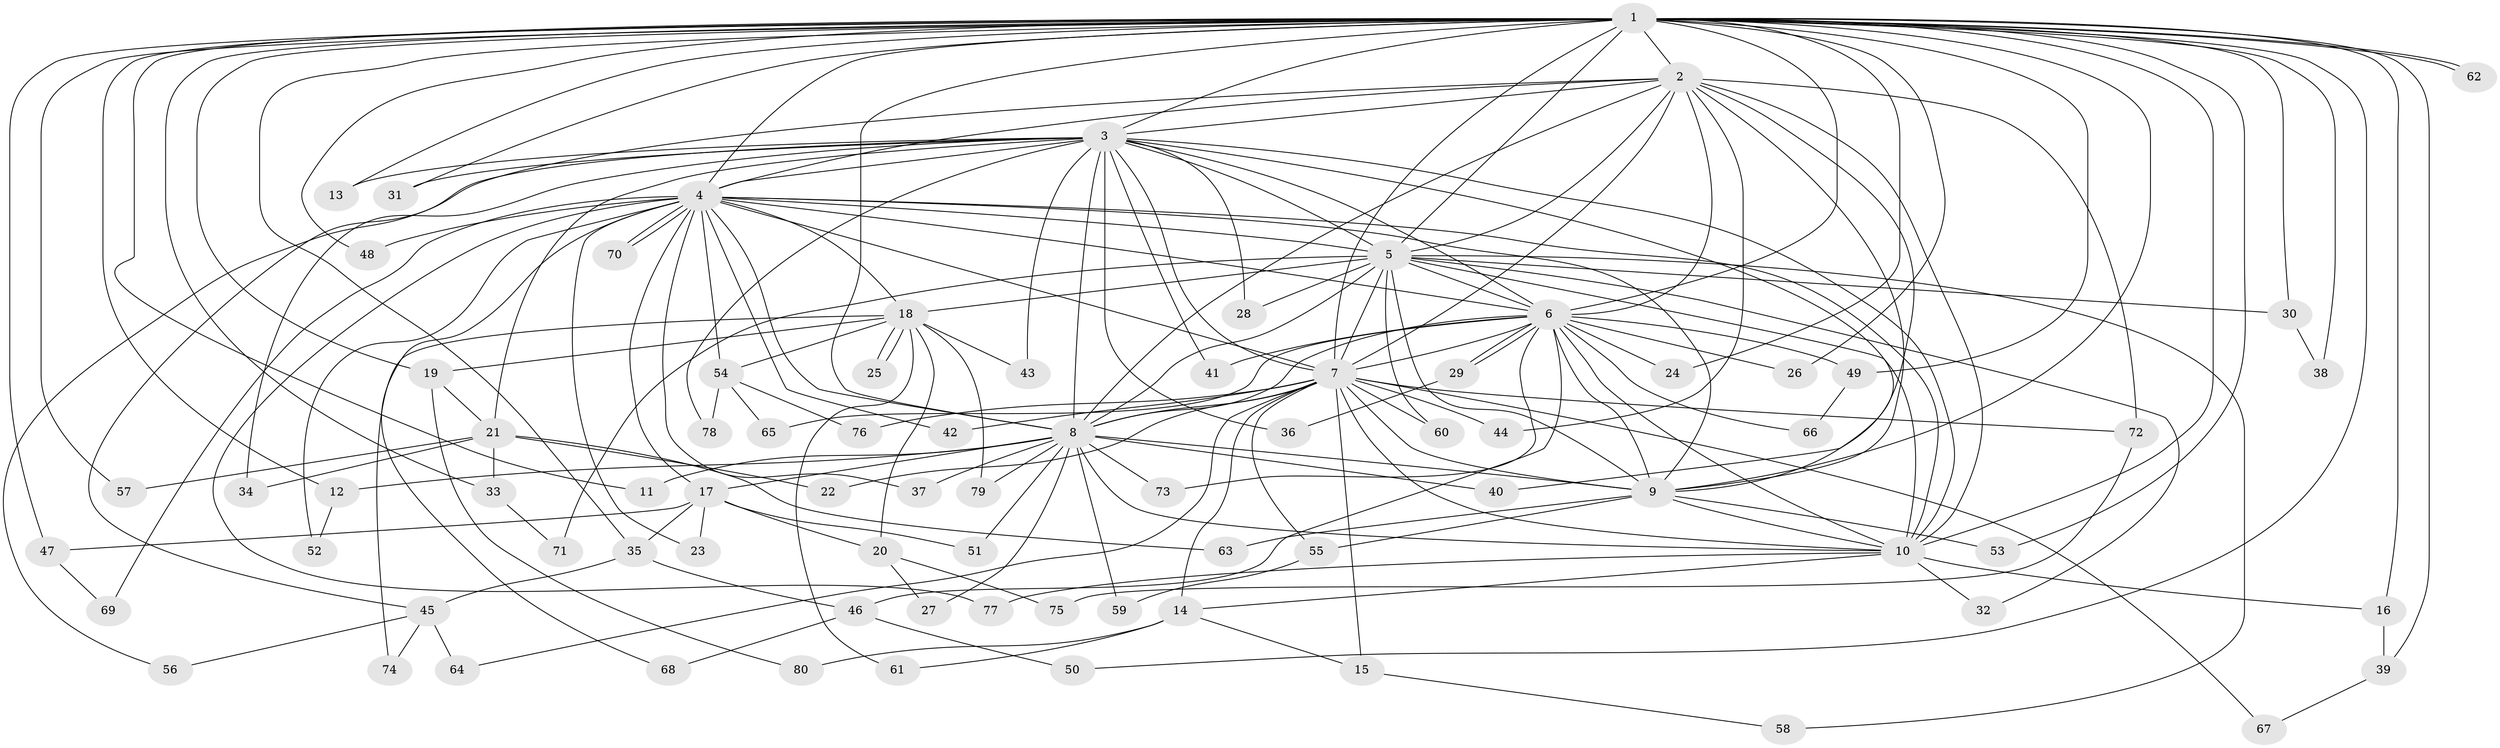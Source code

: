// Generated by graph-tools (version 1.1) at 2025/10/02/27/25 16:10:57]
// undirected, 80 vertices, 185 edges
graph export_dot {
graph [start="1"]
  node [color=gray90,style=filled];
  1;
  2;
  3;
  4;
  5;
  6;
  7;
  8;
  9;
  10;
  11;
  12;
  13;
  14;
  15;
  16;
  17;
  18;
  19;
  20;
  21;
  22;
  23;
  24;
  25;
  26;
  27;
  28;
  29;
  30;
  31;
  32;
  33;
  34;
  35;
  36;
  37;
  38;
  39;
  40;
  41;
  42;
  43;
  44;
  45;
  46;
  47;
  48;
  49;
  50;
  51;
  52;
  53;
  54;
  55;
  56;
  57;
  58;
  59;
  60;
  61;
  62;
  63;
  64;
  65;
  66;
  67;
  68;
  69;
  70;
  71;
  72;
  73;
  74;
  75;
  76;
  77;
  78;
  79;
  80;
  1 -- 2;
  1 -- 3;
  1 -- 4;
  1 -- 5;
  1 -- 6;
  1 -- 7;
  1 -- 8;
  1 -- 9;
  1 -- 10;
  1 -- 11;
  1 -- 12;
  1 -- 13;
  1 -- 16;
  1 -- 19;
  1 -- 24;
  1 -- 26;
  1 -- 30;
  1 -- 31;
  1 -- 33;
  1 -- 35;
  1 -- 38;
  1 -- 39;
  1 -- 47;
  1 -- 48;
  1 -- 49;
  1 -- 50;
  1 -- 53;
  1 -- 57;
  1 -- 62;
  1 -- 62;
  2 -- 3;
  2 -- 4;
  2 -- 5;
  2 -- 6;
  2 -- 7;
  2 -- 8;
  2 -- 9;
  2 -- 10;
  2 -- 40;
  2 -- 44;
  2 -- 45;
  2 -- 72;
  3 -- 4;
  3 -- 5;
  3 -- 6;
  3 -- 7;
  3 -- 8;
  3 -- 9;
  3 -- 10;
  3 -- 13;
  3 -- 21;
  3 -- 28;
  3 -- 31;
  3 -- 34;
  3 -- 36;
  3 -- 41;
  3 -- 43;
  3 -- 56;
  3 -- 78;
  4 -- 5;
  4 -- 6;
  4 -- 7;
  4 -- 8;
  4 -- 9;
  4 -- 10;
  4 -- 17;
  4 -- 18;
  4 -- 23;
  4 -- 37;
  4 -- 42;
  4 -- 48;
  4 -- 52;
  4 -- 54;
  4 -- 68;
  4 -- 69;
  4 -- 70;
  4 -- 70;
  4 -- 77;
  5 -- 6;
  5 -- 7;
  5 -- 8;
  5 -- 9;
  5 -- 10;
  5 -- 18;
  5 -- 28;
  5 -- 30;
  5 -- 32;
  5 -- 58;
  5 -- 60;
  5 -- 71;
  6 -- 7;
  6 -- 8;
  6 -- 9;
  6 -- 10;
  6 -- 24;
  6 -- 26;
  6 -- 29;
  6 -- 29;
  6 -- 41;
  6 -- 46;
  6 -- 49;
  6 -- 65;
  6 -- 66;
  6 -- 73;
  7 -- 8;
  7 -- 9;
  7 -- 10;
  7 -- 14;
  7 -- 15;
  7 -- 22;
  7 -- 42;
  7 -- 44;
  7 -- 55;
  7 -- 60;
  7 -- 64;
  7 -- 67;
  7 -- 72;
  7 -- 76;
  8 -- 9;
  8 -- 10;
  8 -- 11;
  8 -- 12;
  8 -- 17;
  8 -- 27;
  8 -- 37;
  8 -- 40;
  8 -- 51;
  8 -- 59;
  8 -- 73;
  8 -- 79;
  9 -- 10;
  9 -- 53;
  9 -- 55;
  9 -- 63;
  10 -- 14;
  10 -- 16;
  10 -- 32;
  10 -- 77;
  12 -- 52;
  14 -- 15;
  14 -- 61;
  14 -- 80;
  15 -- 58;
  16 -- 39;
  17 -- 20;
  17 -- 23;
  17 -- 35;
  17 -- 47;
  17 -- 51;
  18 -- 19;
  18 -- 20;
  18 -- 25;
  18 -- 25;
  18 -- 43;
  18 -- 54;
  18 -- 61;
  18 -- 74;
  18 -- 79;
  19 -- 21;
  19 -- 80;
  20 -- 27;
  20 -- 75;
  21 -- 22;
  21 -- 33;
  21 -- 34;
  21 -- 57;
  21 -- 63;
  29 -- 36;
  30 -- 38;
  33 -- 71;
  35 -- 45;
  35 -- 46;
  39 -- 67;
  45 -- 56;
  45 -- 64;
  45 -- 74;
  46 -- 50;
  46 -- 68;
  47 -- 69;
  49 -- 66;
  54 -- 65;
  54 -- 76;
  54 -- 78;
  55 -- 59;
  72 -- 75;
}
